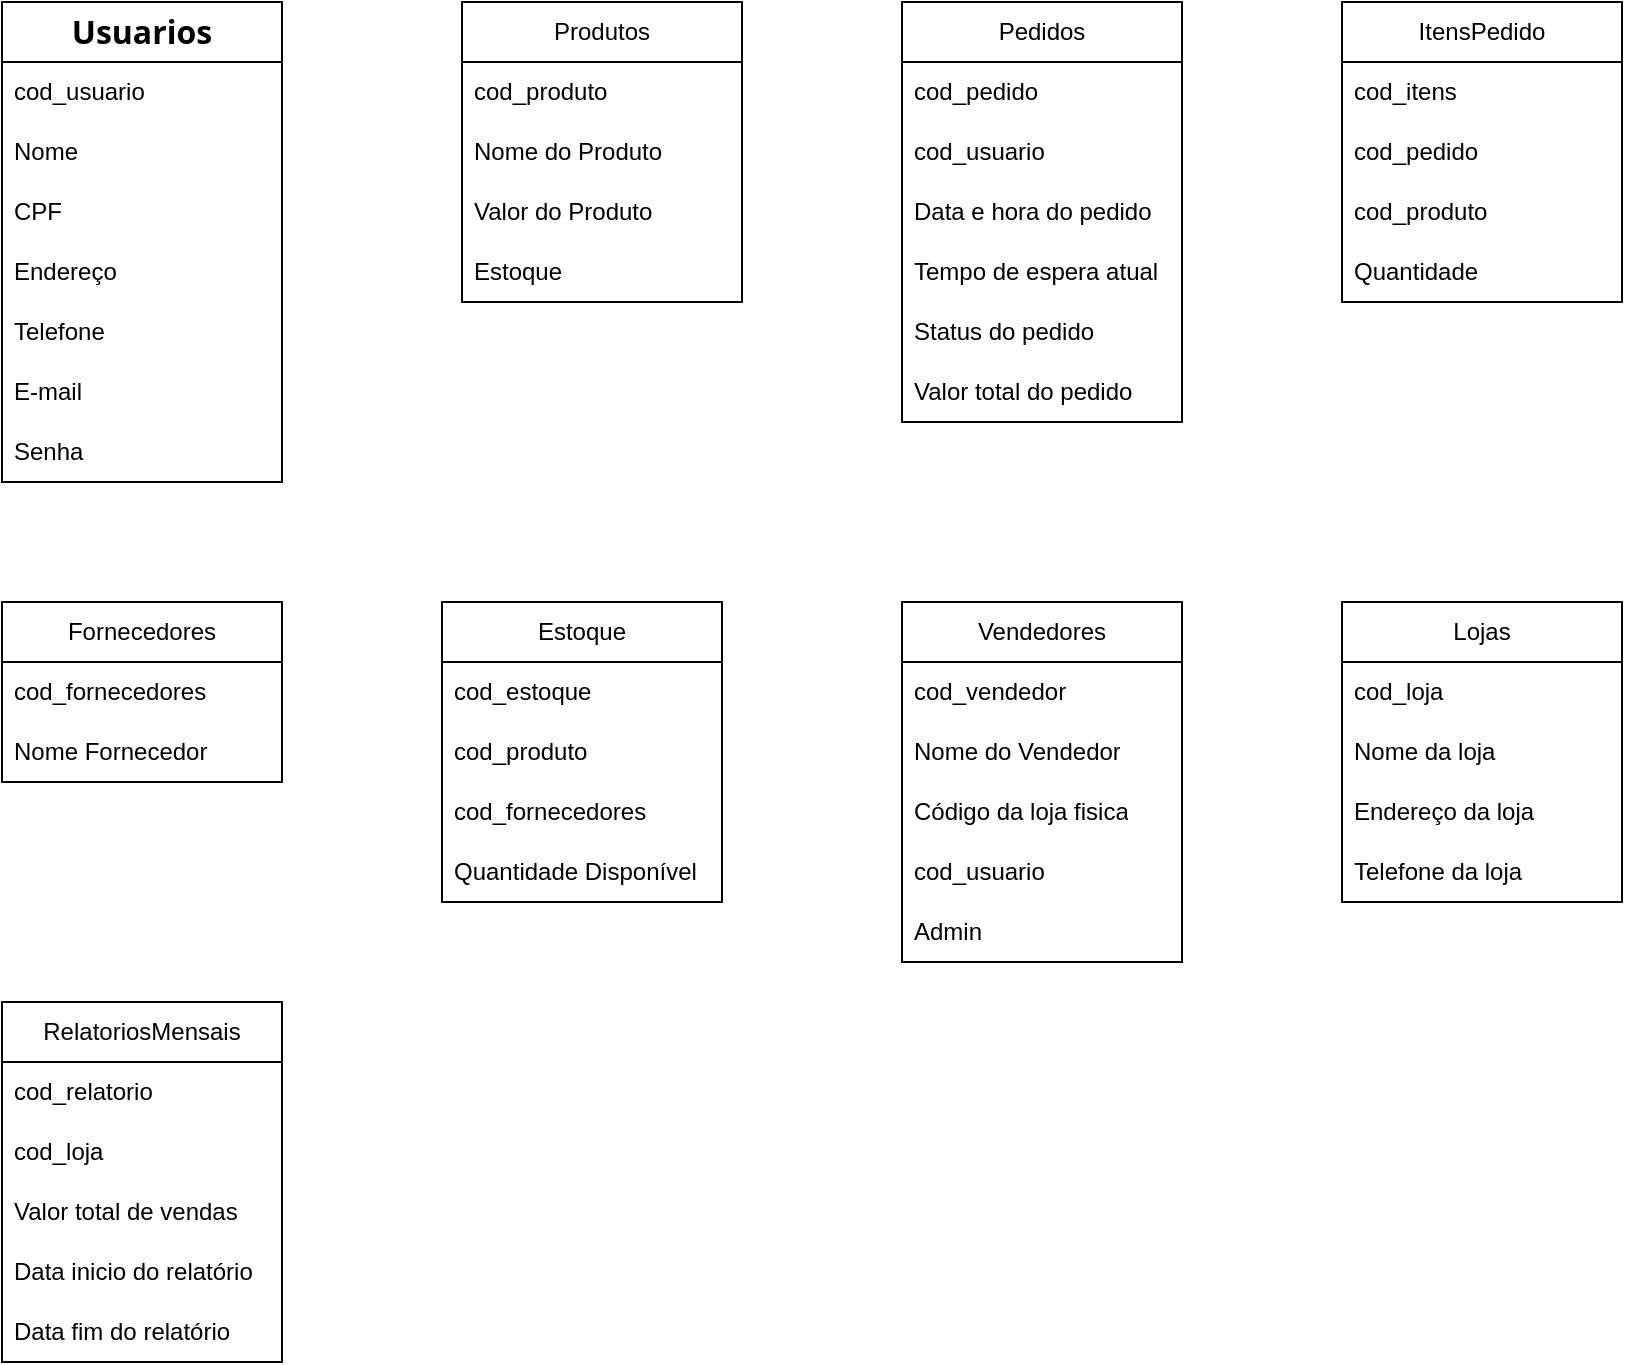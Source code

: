 <mxfile version="21.7.5" type="device">
  <diagram name="Page-1" id="IWoB4Y6v2Cm0KCuSILyn">
    <mxGraphModel dx="954" dy="553" grid="1" gridSize="10" guides="1" tooltips="1" connect="1" arrows="1" fold="1" page="1" pageScale="1" pageWidth="827" pageHeight="1169" math="0" shadow="0">
      <root>
        <mxCell id="0" />
        <mxCell id="1" parent="0" />
        <mxCell id="hm-6bkSs3YB49X05IBzV-1" value="&lt;strong style=&quot;color: var(--tw-prose-bold); font-size: 16px; text-align: start; border: 0px solid rgb(217, 217, 227); box-sizing: border-box; font-family: Söhne, ui-sans-serif, system-ui, -apple-system, &amp;quot;Segoe UI&amp;quot;, Roboto, Ubuntu, Cantarell, &amp;quot;Noto Sans&amp;quot;, sans-serif, &amp;quot;Helvetica Neue&amp;quot;, Arial, &amp;quot;Apple Color Emoji&amp;quot;, &amp;quot;Segoe UI Emoji&amp;quot;, &amp;quot;Segoe UI Symbol&amp;quot;, &amp;quot;Noto Color Emoji&amp;quot;;&quot;&gt;Usuarios&lt;/strong&gt;" style="swimlane;fontStyle=0;childLayout=stackLayout;horizontal=1;startSize=30;horizontalStack=0;resizeParent=1;resizeParentMax=0;resizeLast=0;collapsible=1;marginBottom=0;whiteSpace=wrap;html=1;" vertex="1" parent="1">
          <mxGeometry x="10" y="40" width="140" height="240" as="geometry">
            <mxRectangle x="50" y="40" width="60" height="30" as="alternateBounds" />
          </mxGeometry>
        </mxCell>
        <mxCell id="hm-6bkSs3YB49X05IBzV-2" value="cod_usuario" style="text;strokeColor=none;fillColor=none;align=left;verticalAlign=middle;spacingLeft=4;spacingRight=4;overflow=hidden;points=[[0,0.5],[1,0.5]];portConstraint=eastwest;rotatable=0;whiteSpace=wrap;html=1;" vertex="1" parent="hm-6bkSs3YB49X05IBzV-1">
          <mxGeometry y="30" width="140" height="30" as="geometry" />
        </mxCell>
        <mxCell id="hm-6bkSs3YB49X05IBzV-3" value="Nome" style="text;strokeColor=none;fillColor=none;align=left;verticalAlign=middle;spacingLeft=4;spacingRight=4;overflow=hidden;points=[[0,0.5],[1,0.5]];portConstraint=eastwest;rotatable=0;whiteSpace=wrap;html=1;" vertex="1" parent="hm-6bkSs3YB49X05IBzV-1">
          <mxGeometry y="60" width="140" height="30" as="geometry" />
        </mxCell>
        <mxCell id="hm-6bkSs3YB49X05IBzV-4" value="CPF" style="text;strokeColor=none;fillColor=none;align=left;verticalAlign=middle;spacingLeft=4;spacingRight=4;overflow=hidden;points=[[0,0.5],[1,0.5]];portConstraint=eastwest;rotatable=0;whiteSpace=wrap;html=1;" vertex="1" parent="hm-6bkSs3YB49X05IBzV-1">
          <mxGeometry y="90" width="140" height="30" as="geometry" />
        </mxCell>
        <mxCell id="hm-6bkSs3YB49X05IBzV-9" value="Endereço" style="text;strokeColor=none;fillColor=none;align=left;verticalAlign=middle;spacingLeft=4;spacingRight=4;overflow=hidden;points=[[0,0.5],[1,0.5]];portConstraint=eastwest;rotatable=0;whiteSpace=wrap;html=1;" vertex="1" parent="hm-6bkSs3YB49X05IBzV-1">
          <mxGeometry y="120" width="140" height="30" as="geometry" />
        </mxCell>
        <mxCell id="hm-6bkSs3YB49X05IBzV-8" value="Telefone" style="text;strokeColor=none;fillColor=none;align=left;verticalAlign=middle;spacingLeft=4;spacingRight=4;overflow=hidden;points=[[0,0.5],[1,0.5]];portConstraint=eastwest;rotatable=0;whiteSpace=wrap;html=1;" vertex="1" parent="hm-6bkSs3YB49X05IBzV-1">
          <mxGeometry y="150" width="140" height="30" as="geometry" />
        </mxCell>
        <mxCell id="hm-6bkSs3YB49X05IBzV-7" value="E-mail" style="text;strokeColor=none;fillColor=none;align=left;verticalAlign=middle;spacingLeft=4;spacingRight=4;overflow=hidden;points=[[0,0.5],[1,0.5]];portConstraint=eastwest;rotatable=0;whiteSpace=wrap;html=1;" vertex="1" parent="hm-6bkSs3YB49X05IBzV-1">
          <mxGeometry y="180" width="140" height="30" as="geometry" />
        </mxCell>
        <mxCell id="hm-6bkSs3YB49X05IBzV-6" value="Senha" style="text;strokeColor=none;fillColor=none;align=left;verticalAlign=middle;spacingLeft=4;spacingRight=4;overflow=hidden;points=[[0,0.5],[1,0.5]];portConstraint=eastwest;rotatable=0;whiteSpace=wrap;html=1;" vertex="1" parent="hm-6bkSs3YB49X05IBzV-1">
          <mxGeometry y="210" width="140" height="30" as="geometry" />
        </mxCell>
        <mxCell id="hm-6bkSs3YB49X05IBzV-10" value="Produtos" style="swimlane;fontStyle=0;childLayout=stackLayout;horizontal=1;startSize=30;horizontalStack=0;resizeParent=1;resizeParentMax=0;resizeLast=0;collapsible=1;marginBottom=0;whiteSpace=wrap;html=1;" vertex="1" parent="1">
          <mxGeometry x="240" y="40" width="140" height="150" as="geometry" />
        </mxCell>
        <mxCell id="hm-6bkSs3YB49X05IBzV-11" value="cod_produto" style="text;strokeColor=none;fillColor=none;align=left;verticalAlign=middle;spacingLeft=4;spacingRight=4;overflow=hidden;points=[[0,0.5],[1,0.5]];portConstraint=eastwest;rotatable=0;whiteSpace=wrap;html=1;" vertex="1" parent="hm-6bkSs3YB49X05IBzV-10">
          <mxGeometry y="30" width="140" height="30" as="geometry" />
        </mxCell>
        <mxCell id="hm-6bkSs3YB49X05IBzV-12" value="Nome do Produto" style="text;strokeColor=none;fillColor=none;align=left;verticalAlign=middle;spacingLeft=4;spacingRight=4;overflow=hidden;points=[[0,0.5],[1,0.5]];portConstraint=eastwest;rotatable=0;whiteSpace=wrap;html=1;" vertex="1" parent="hm-6bkSs3YB49X05IBzV-10">
          <mxGeometry y="60" width="140" height="30" as="geometry" />
        </mxCell>
        <mxCell id="hm-6bkSs3YB49X05IBzV-13" value="Valor do Produto" style="text;strokeColor=none;fillColor=none;align=left;verticalAlign=middle;spacingLeft=4;spacingRight=4;overflow=hidden;points=[[0,0.5],[1,0.5]];portConstraint=eastwest;rotatable=0;whiteSpace=wrap;html=1;" vertex="1" parent="hm-6bkSs3YB49X05IBzV-10">
          <mxGeometry y="90" width="140" height="30" as="geometry" />
        </mxCell>
        <mxCell id="hm-6bkSs3YB49X05IBzV-14" value="Estoque" style="text;strokeColor=none;fillColor=none;align=left;verticalAlign=middle;spacingLeft=4;spacingRight=4;overflow=hidden;points=[[0,0.5],[1,0.5]];portConstraint=eastwest;rotatable=0;whiteSpace=wrap;html=1;" vertex="1" parent="hm-6bkSs3YB49X05IBzV-10">
          <mxGeometry y="120" width="140" height="30" as="geometry" />
        </mxCell>
        <mxCell id="hm-6bkSs3YB49X05IBzV-15" value="Pedidos" style="swimlane;fontStyle=0;childLayout=stackLayout;horizontal=1;startSize=30;horizontalStack=0;resizeParent=1;resizeParentMax=0;resizeLast=0;collapsible=1;marginBottom=0;whiteSpace=wrap;html=1;" vertex="1" parent="1">
          <mxGeometry x="460" y="40" width="140" height="210" as="geometry" />
        </mxCell>
        <mxCell id="hm-6bkSs3YB49X05IBzV-16" value="cod_pedido" style="text;strokeColor=none;fillColor=none;align=left;verticalAlign=middle;spacingLeft=4;spacingRight=4;overflow=hidden;points=[[0,0.5],[1,0.5]];portConstraint=eastwest;rotatable=0;whiteSpace=wrap;html=1;" vertex="1" parent="hm-6bkSs3YB49X05IBzV-15">
          <mxGeometry y="30" width="140" height="30" as="geometry" />
        </mxCell>
        <mxCell id="hm-6bkSs3YB49X05IBzV-17" value="cod_usuario" style="text;strokeColor=none;fillColor=none;align=left;verticalAlign=middle;spacingLeft=4;spacingRight=4;overflow=hidden;points=[[0,0.5],[1,0.5]];portConstraint=eastwest;rotatable=0;whiteSpace=wrap;html=1;" vertex="1" parent="hm-6bkSs3YB49X05IBzV-15">
          <mxGeometry y="60" width="140" height="30" as="geometry" />
        </mxCell>
        <mxCell id="hm-6bkSs3YB49X05IBzV-18" value="Data e hora do pedido" style="text;strokeColor=none;fillColor=none;align=left;verticalAlign=middle;spacingLeft=4;spacingRight=4;overflow=hidden;points=[[0,0.5],[1,0.5]];portConstraint=eastwest;rotatable=0;whiteSpace=wrap;html=1;" vertex="1" parent="hm-6bkSs3YB49X05IBzV-15">
          <mxGeometry y="90" width="140" height="30" as="geometry" />
        </mxCell>
        <mxCell id="hm-6bkSs3YB49X05IBzV-19" value="Tempo de espera atual" style="text;strokeColor=none;fillColor=none;align=left;verticalAlign=middle;spacingLeft=4;spacingRight=4;overflow=hidden;points=[[0,0.5],[1,0.5]];portConstraint=eastwest;rotatable=0;whiteSpace=wrap;html=1;" vertex="1" parent="hm-6bkSs3YB49X05IBzV-15">
          <mxGeometry y="120" width="140" height="30" as="geometry" />
        </mxCell>
        <mxCell id="hm-6bkSs3YB49X05IBzV-20" value="Status do pedido" style="text;strokeColor=none;fillColor=none;align=left;verticalAlign=middle;spacingLeft=4;spacingRight=4;overflow=hidden;points=[[0,0.5],[1,0.5]];portConstraint=eastwest;rotatable=0;whiteSpace=wrap;html=1;" vertex="1" parent="hm-6bkSs3YB49X05IBzV-15">
          <mxGeometry y="150" width="140" height="30" as="geometry" />
        </mxCell>
        <mxCell id="hm-6bkSs3YB49X05IBzV-21" value="Valor total do pedido" style="text;strokeColor=none;fillColor=none;align=left;verticalAlign=middle;spacingLeft=4;spacingRight=4;overflow=hidden;points=[[0,0.5],[1,0.5]];portConstraint=eastwest;rotatable=0;whiteSpace=wrap;html=1;" vertex="1" parent="hm-6bkSs3YB49X05IBzV-15">
          <mxGeometry y="180" width="140" height="30" as="geometry" />
        </mxCell>
        <mxCell id="hm-6bkSs3YB49X05IBzV-22" value="ItensPedido" style="swimlane;fontStyle=0;childLayout=stackLayout;horizontal=1;startSize=30;horizontalStack=0;resizeParent=1;resizeParentMax=0;resizeLast=0;collapsible=1;marginBottom=0;whiteSpace=wrap;html=1;" vertex="1" parent="1">
          <mxGeometry x="680" y="40" width="140" height="150" as="geometry" />
        </mxCell>
        <mxCell id="hm-6bkSs3YB49X05IBzV-24" value="cod_itens" style="text;strokeColor=none;fillColor=none;align=left;verticalAlign=middle;spacingLeft=4;spacingRight=4;overflow=hidden;points=[[0,0.5],[1,0.5]];portConstraint=eastwest;rotatable=0;whiteSpace=wrap;html=1;" vertex="1" parent="hm-6bkSs3YB49X05IBzV-22">
          <mxGeometry y="30" width="140" height="30" as="geometry" />
        </mxCell>
        <mxCell id="hm-6bkSs3YB49X05IBzV-23" value="cod_pedido" style="text;strokeColor=none;fillColor=none;align=left;verticalAlign=middle;spacingLeft=4;spacingRight=4;overflow=hidden;points=[[0,0.5],[1,0.5]];portConstraint=eastwest;rotatable=0;whiteSpace=wrap;html=1;" vertex="1" parent="hm-6bkSs3YB49X05IBzV-22">
          <mxGeometry y="60" width="140" height="30" as="geometry" />
        </mxCell>
        <mxCell id="hm-6bkSs3YB49X05IBzV-25" value="cod_produto" style="text;strokeColor=none;fillColor=none;align=left;verticalAlign=middle;spacingLeft=4;spacingRight=4;overflow=hidden;points=[[0,0.5],[1,0.5]];portConstraint=eastwest;rotatable=0;whiteSpace=wrap;html=1;" vertex="1" parent="hm-6bkSs3YB49X05IBzV-22">
          <mxGeometry y="90" width="140" height="30" as="geometry" />
        </mxCell>
        <mxCell id="hm-6bkSs3YB49X05IBzV-26" value="Quantidade" style="text;strokeColor=none;fillColor=none;align=left;verticalAlign=middle;spacingLeft=4;spacingRight=4;overflow=hidden;points=[[0,0.5],[1,0.5]];portConstraint=eastwest;rotatable=0;whiteSpace=wrap;html=1;" vertex="1" parent="hm-6bkSs3YB49X05IBzV-22">
          <mxGeometry y="120" width="140" height="30" as="geometry" />
        </mxCell>
        <mxCell id="hm-6bkSs3YB49X05IBzV-27" value="Fornecedores" style="swimlane;fontStyle=0;childLayout=stackLayout;horizontal=1;startSize=30;horizontalStack=0;resizeParent=1;resizeParentMax=0;resizeLast=0;collapsible=1;marginBottom=0;whiteSpace=wrap;html=1;" vertex="1" parent="1">
          <mxGeometry x="10" y="340" width="140" height="90" as="geometry" />
        </mxCell>
        <mxCell id="hm-6bkSs3YB49X05IBzV-28" value="cod_fornecedores" style="text;strokeColor=none;fillColor=none;align=left;verticalAlign=middle;spacingLeft=4;spacingRight=4;overflow=hidden;points=[[0,0.5],[1,0.5]];portConstraint=eastwest;rotatable=0;whiteSpace=wrap;html=1;" vertex="1" parent="hm-6bkSs3YB49X05IBzV-27">
          <mxGeometry y="30" width="140" height="30" as="geometry" />
        </mxCell>
        <mxCell id="hm-6bkSs3YB49X05IBzV-29" value="Nome Fornecedor" style="text;strokeColor=none;fillColor=none;align=left;verticalAlign=middle;spacingLeft=4;spacingRight=4;overflow=hidden;points=[[0,0.5],[1,0.5]];portConstraint=eastwest;rotatable=0;whiteSpace=wrap;html=1;" vertex="1" parent="hm-6bkSs3YB49X05IBzV-27">
          <mxGeometry y="60" width="140" height="30" as="geometry" />
        </mxCell>
        <mxCell id="hm-6bkSs3YB49X05IBzV-31" value="Estoque" style="swimlane;fontStyle=0;childLayout=stackLayout;horizontal=1;startSize=30;horizontalStack=0;resizeParent=1;resizeParentMax=0;resizeLast=0;collapsible=1;marginBottom=0;whiteSpace=wrap;html=1;" vertex="1" parent="1">
          <mxGeometry x="230" y="340" width="140" height="150" as="geometry" />
        </mxCell>
        <mxCell id="hm-6bkSs3YB49X05IBzV-32" value="cod_estoque" style="text;strokeColor=none;fillColor=none;align=left;verticalAlign=middle;spacingLeft=4;spacingRight=4;overflow=hidden;points=[[0,0.5],[1,0.5]];portConstraint=eastwest;rotatable=0;whiteSpace=wrap;html=1;" vertex="1" parent="hm-6bkSs3YB49X05IBzV-31">
          <mxGeometry y="30" width="140" height="30" as="geometry" />
        </mxCell>
        <mxCell id="hm-6bkSs3YB49X05IBzV-33" value="cod_produto" style="text;strokeColor=none;fillColor=none;align=left;verticalAlign=middle;spacingLeft=4;spacingRight=4;overflow=hidden;points=[[0,0.5],[1,0.5]];portConstraint=eastwest;rotatable=0;whiteSpace=wrap;html=1;" vertex="1" parent="hm-6bkSs3YB49X05IBzV-31">
          <mxGeometry y="60" width="140" height="30" as="geometry" />
        </mxCell>
        <mxCell id="hm-6bkSs3YB49X05IBzV-34" value="cod_fornecedores" style="text;strokeColor=none;fillColor=none;align=left;verticalAlign=middle;spacingLeft=4;spacingRight=4;overflow=hidden;points=[[0,0.5],[1,0.5]];portConstraint=eastwest;rotatable=0;whiteSpace=wrap;html=1;" vertex="1" parent="hm-6bkSs3YB49X05IBzV-31">
          <mxGeometry y="90" width="140" height="30" as="geometry" />
        </mxCell>
        <mxCell id="hm-6bkSs3YB49X05IBzV-35" value="Quantidade Disponível" style="text;strokeColor=none;fillColor=none;align=left;verticalAlign=middle;spacingLeft=4;spacingRight=4;overflow=hidden;points=[[0,0.5],[1,0.5]];portConstraint=eastwest;rotatable=0;whiteSpace=wrap;html=1;" vertex="1" parent="hm-6bkSs3YB49X05IBzV-31">
          <mxGeometry y="120" width="140" height="30" as="geometry" />
        </mxCell>
        <mxCell id="hm-6bkSs3YB49X05IBzV-36" value="Vendedores" style="swimlane;fontStyle=0;childLayout=stackLayout;horizontal=1;startSize=30;horizontalStack=0;resizeParent=1;resizeParentMax=0;resizeLast=0;collapsible=1;marginBottom=0;whiteSpace=wrap;html=1;" vertex="1" parent="1">
          <mxGeometry x="460" y="340" width="140" height="180" as="geometry" />
        </mxCell>
        <mxCell id="hm-6bkSs3YB49X05IBzV-37" value="cod_vendedor" style="text;strokeColor=none;fillColor=none;align=left;verticalAlign=middle;spacingLeft=4;spacingRight=4;overflow=hidden;points=[[0,0.5],[1,0.5]];portConstraint=eastwest;rotatable=0;whiteSpace=wrap;html=1;" vertex="1" parent="hm-6bkSs3YB49X05IBzV-36">
          <mxGeometry y="30" width="140" height="30" as="geometry" />
        </mxCell>
        <mxCell id="hm-6bkSs3YB49X05IBzV-38" value="Nome do Vendedor" style="text;strokeColor=none;fillColor=none;align=left;verticalAlign=middle;spacingLeft=4;spacingRight=4;overflow=hidden;points=[[0,0.5],[1,0.5]];portConstraint=eastwest;rotatable=0;whiteSpace=wrap;html=1;" vertex="1" parent="hm-6bkSs3YB49X05IBzV-36">
          <mxGeometry y="60" width="140" height="30" as="geometry" />
        </mxCell>
        <mxCell id="hm-6bkSs3YB49X05IBzV-39" value="Código da loja fisica" style="text;strokeColor=none;fillColor=none;align=left;verticalAlign=middle;spacingLeft=4;spacingRight=4;overflow=hidden;points=[[0,0.5],[1,0.5]];portConstraint=eastwest;rotatable=0;whiteSpace=wrap;html=1;" vertex="1" parent="hm-6bkSs3YB49X05IBzV-36">
          <mxGeometry y="90" width="140" height="30" as="geometry" />
        </mxCell>
        <mxCell id="hm-6bkSs3YB49X05IBzV-40" value="cod_usuario" style="text;strokeColor=none;fillColor=none;align=left;verticalAlign=middle;spacingLeft=4;spacingRight=4;overflow=hidden;points=[[0,0.5],[1,0.5]];portConstraint=eastwest;rotatable=0;whiteSpace=wrap;html=1;" vertex="1" parent="hm-6bkSs3YB49X05IBzV-36">
          <mxGeometry y="120" width="140" height="30" as="geometry" />
        </mxCell>
        <mxCell id="hm-6bkSs3YB49X05IBzV-41" value="Admin" style="text;strokeColor=none;fillColor=none;align=left;verticalAlign=middle;spacingLeft=4;spacingRight=4;overflow=hidden;points=[[0,0.5],[1,0.5]];portConstraint=eastwest;rotatable=0;whiteSpace=wrap;html=1;" vertex="1" parent="hm-6bkSs3YB49X05IBzV-36">
          <mxGeometry y="150" width="140" height="30" as="geometry" />
        </mxCell>
        <mxCell id="hm-6bkSs3YB49X05IBzV-42" value="Lojas" style="swimlane;fontStyle=0;childLayout=stackLayout;horizontal=1;startSize=30;horizontalStack=0;resizeParent=1;resizeParentMax=0;resizeLast=0;collapsible=1;marginBottom=0;whiteSpace=wrap;html=1;" vertex="1" parent="1">
          <mxGeometry x="680" y="340" width="140" height="150" as="geometry" />
        </mxCell>
        <mxCell id="hm-6bkSs3YB49X05IBzV-43" value="cod_loja" style="text;strokeColor=none;fillColor=none;align=left;verticalAlign=middle;spacingLeft=4;spacingRight=4;overflow=hidden;points=[[0,0.5],[1,0.5]];portConstraint=eastwest;rotatable=0;whiteSpace=wrap;html=1;" vertex="1" parent="hm-6bkSs3YB49X05IBzV-42">
          <mxGeometry y="30" width="140" height="30" as="geometry" />
        </mxCell>
        <mxCell id="hm-6bkSs3YB49X05IBzV-44" value="Nome da loja" style="text;strokeColor=none;fillColor=none;align=left;verticalAlign=middle;spacingLeft=4;spacingRight=4;overflow=hidden;points=[[0,0.5],[1,0.5]];portConstraint=eastwest;rotatable=0;whiteSpace=wrap;html=1;" vertex="1" parent="hm-6bkSs3YB49X05IBzV-42">
          <mxGeometry y="60" width="140" height="30" as="geometry" />
        </mxCell>
        <mxCell id="hm-6bkSs3YB49X05IBzV-45" value="Endereço da loja" style="text;strokeColor=none;fillColor=none;align=left;verticalAlign=middle;spacingLeft=4;spacingRight=4;overflow=hidden;points=[[0,0.5],[1,0.5]];portConstraint=eastwest;rotatable=0;whiteSpace=wrap;html=1;" vertex="1" parent="hm-6bkSs3YB49X05IBzV-42">
          <mxGeometry y="90" width="140" height="30" as="geometry" />
        </mxCell>
        <mxCell id="hm-6bkSs3YB49X05IBzV-46" value="Telefone da loja" style="text;strokeColor=none;fillColor=none;align=left;verticalAlign=middle;spacingLeft=4;spacingRight=4;overflow=hidden;points=[[0,0.5],[1,0.5]];portConstraint=eastwest;rotatable=0;whiteSpace=wrap;html=1;" vertex="1" parent="hm-6bkSs3YB49X05IBzV-42">
          <mxGeometry y="120" width="140" height="30" as="geometry" />
        </mxCell>
        <mxCell id="hm-6bkSs3YB49X05IBzV-47" value="RelatoriosMensais" style="swimlane;fontStyle=0;childLayout=stackLayout;horizontal=1;startSize=30;horizontalStack=0;resizeParent=1;resizeParentMax=0;resizeLast=0;collapsible=1;marginBottom=0;whiteSpace=wrap;html=1;" vertex="1" parent="1">
          <mxGeometry x="10" y="540" width="140" height="180" as="geometry" />
        </mxCell>
        <mxCell id="hm-6bkSs3YB49X05IBzV-48" value="cod_relatorio" style="text;strokeColor=none;fillColor=none;align=left;verticalAlign=middle;spacingLeft=4;spacingRight=4;overflow=hidden;points=[[0,0.5],[1,0.5]];portConstraint=eastwest;rotatable=0;whiteSpace=wrap;html=1;" vertex="1" parent="hm-6bkSs3YB49X05IBzV-47">
          <mxGeometry y="30" width="140" height="30" as="geometry" />
        </mxCell>
        <mxCell id="hm-6bkSs3YB49X05IBzV-49" value="cod_loja" style="text;strokeColor=none;fillColor=none;align=left;verticalAlign=middle;spacingLeft=4;spacingRight=4;overflow=hidden;points=[[0,0.5],[1,0.5]];portConstraint=eastwest;rotatable=0;whiteSpace=wrap;html=1;" vertex="1" parent="hm-6bkSs3YB49X05IBzV-47">
          <mxGeometry y="60" width="140" height="30" as="geometry" />
        </mxCell>
        <mxCell id="hm-6bkSs3YB49X05IBzV-50" value="Valor total de vendas" style="text;strokeColor=none;fillColor=none;align=left;verticalAlign=middle;spacingLeft=4;spacingRight=4;overflow=hidden;points=[[0,0.5],[1,0.5]];portConstraint=eastwest;rotatable=0;whiteSpace=wrap;html=1;" vertex="1" parent="hm-6bkSs3YB49X05IBzV-47">
          <mxGeometry y="90" width="140" height="30" as="geometry" />
        </mxCell>
        <mxCell id="hm-6bkSs3YB49X05IBzV-51" value="Data inicio do relatório" style="text;strokeColor=none;fillColor=none;align=left;verticalAlign=middle;spacingLeft=4;spacingRight=4;overflow=hidden;points=[[0,0.5],[1,0.5]];portConstraint=eastwest;rotatable=0;whiteSpace=wrap;html=1;" vertex="1" parent="hm-6bkSs3YB49X05IBzV-47">
          <mxGeometry y="120" width="140" height="30" as="geometry" />
        </mxCell>
        <mxCell id="hm-6bkSs3YB49X05IBzV-52" value="Data fim do relatório" style="text;strokeColor=none;fillColor=none;align=left;verticalAlign=middle;spacingLeft=4;spacingRight=4;overflow=hidden;points=[[0,0.5],[1,0.5]];portConstraint=eastwest;rotatable=0;whiteSpace=wrap;html=1;" vertex="1" parent="hm-6bkSs3YB49X05IBzV-47">
          <mxGeometry y="150" width="140" height="30" as="geometry" />
        </mxCell>
      </root>
    </mxGraphModel>
  </diagram>
</mxfile>
